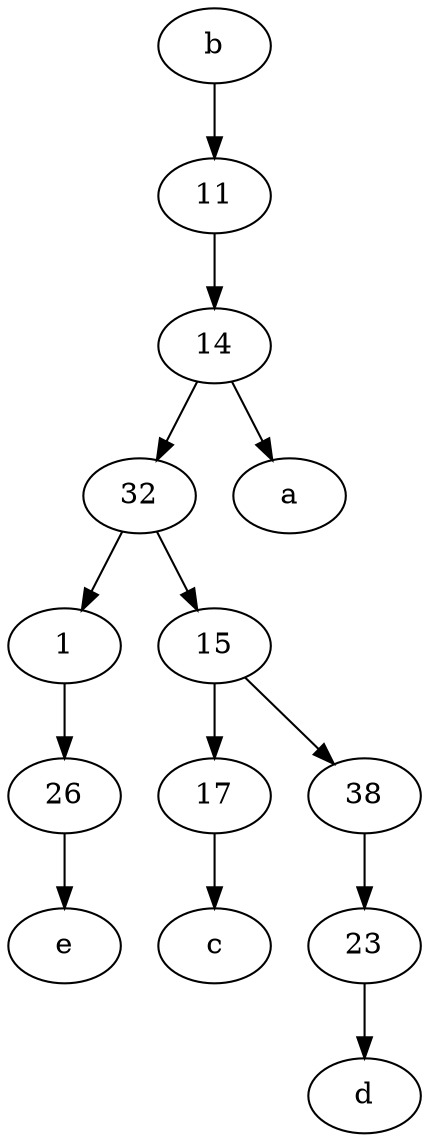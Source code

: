 digraph  {
	14;
	1;
	17;
	26;
	11;
	38;
	15;
	b [pos="50,20!"];
	32;
	23;
	32 -> 15;
	11 -> 14;
	14 -> a;
	14 -> 32;
	38 -> 23;
	26 -> e;
	32 -> 1;
	1 -> 26;
	15 -> 17;
	17 -> c;
	23 -> d;
	b -> 11;
	15 -> 38;

	}